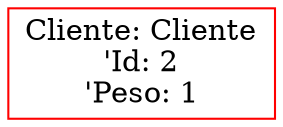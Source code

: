  digraph G {
 rankdir=LR;
 node0 [label="Cliente: Cliente\n'Id: 2\n'Peso: 1", color="red", shape="rectangle"];
 }
